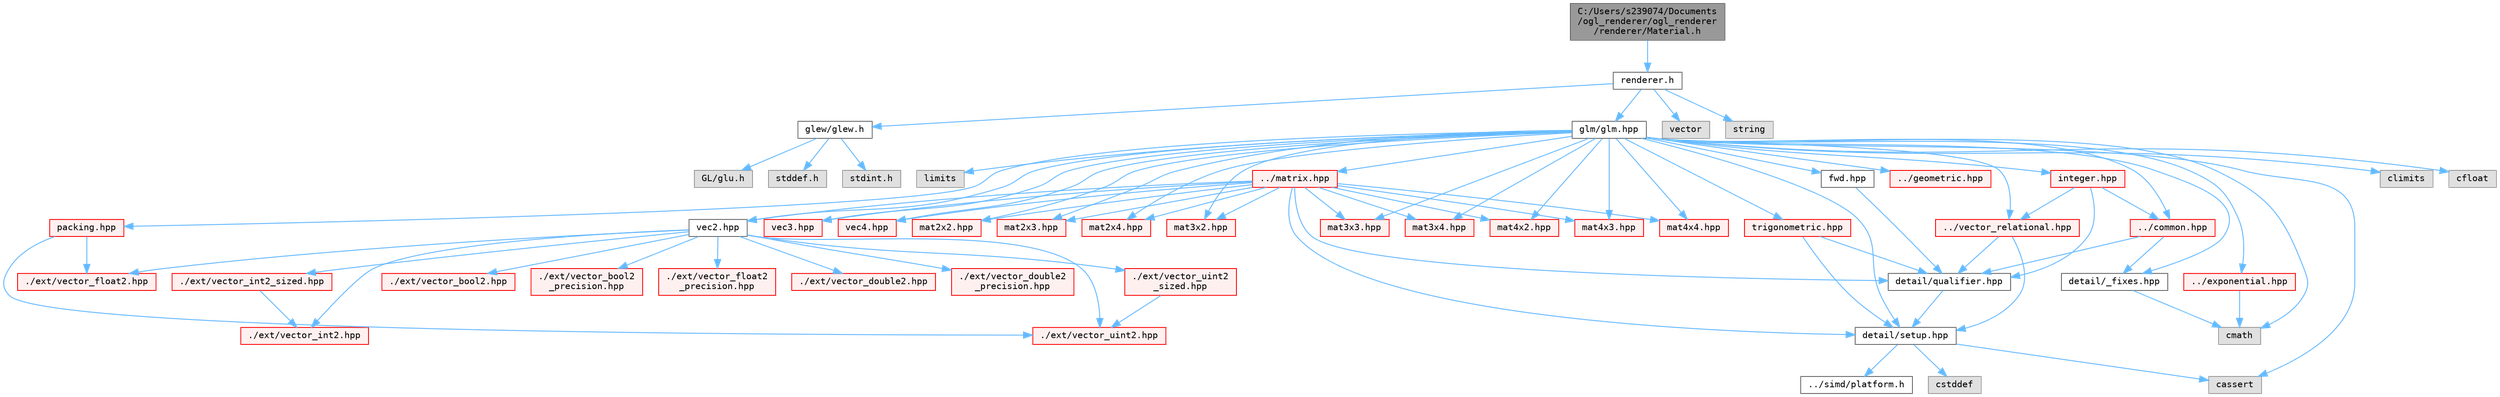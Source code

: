digraph "C:/Users/s239074/Documents/ogl_renderer/ogl_renderer/renderer/Material.h"
{
 // LATEX_PDF_SIZE
  bgcolor="transparent";
  edge [fontname=Terminal,fontsize=10,labelfontname=Helvetica,labelfontsize=10];
  node [fontname=Terminal,fontsize=10,shape=box,height=0.2,width=0.4];
  Node1 [label="C:/Users/s239074/Documents\l/ogl_renderer/ogl_renderer\l/renderer/Material.h",height=0.2,width=0.4,color="gray40", fillcolor="grey60", style="filled", fontcolor="black",tooltip=" "];
  Node1 -> Node2 [color="steelblue1",style="solid"];
  Node2 [label="renderer.h",height=0.2,width=0.4,color="grey40", fillcolor="white", style="filled",URL="$_renderer_8h.html",tooltip=" "];
  Node2 -> Node3 [color="steelblue1",style="solid"];
  Node3 [label="glew/glew.h",height=0.2,width=0.4,color="grey40", fillcolor="white", style="filled",URL="$glew_8h.html",tooltip=" "];
  Node3 -> Node4 [color="steelblue1",style="solid"];
  Node4 [label="stddef.h",height=0.2,width=0.4,color="grey60", fillcolor="#E0E0E0", style="filled",tooltip=" "];
  Node3 -> Node5 [color="steelblue1",style="solid"];
  Node5 [label="stdint.h",height=0.2,width=0.4,color="grey60", fillcolor="#E0E0E0", style="filled",tooltip=" "];
  Node3 -> Node6 [color="steelblue1",style="solid"];
  Node6 [label="GL/glu.h",height=0.2,width=0.4,color="grey60", fillcolor="#E0E0E0", style="filled",tooltip=" "];
  Node2 -> Node7 [color="steelblue1",style="solid"];
  Node7 [label="glm/glm.hpp",height=0.2,width=0.4,color="grey40", fillcolor="white", style="filled",URL="$glm_8hpp.html",tooltip=" "];
  Node7 -> Node8 [color="steelblue1",style="solid"];
  Node8 [label="detail/_fixes.hpp",height=0.2,width=0.4,color="grey40", fillcolor="white", style="filled",URL="$__fixes_8hpp.html",tooltip=" "];
  Node8 -> Node9 [color="steelblue1",style="solid"];
  Node9 [label="cmath",height=0.2,width=0.4,color="grey60", fillcolor="#E0E0E0", style="filled",tooltip=" "];
  Node7 -> Node10 [color="steelblue1",style="solid"];
  Node10 [label="detail/setup.hpp",height=0.2,width=0.4,color="grey40", fillcolor="white", style="filled",URL="$setup_8hpp.html",tooltip=" "];
  Node10 -> Node11 [color="steelblue1",style="solid"];
  Node11 [label="cassert",height=0.2,width=0.4,color="grey60", fillcolor="#E0E0E0", style="filled",tooltip=" "];
  Node10 -> Node12 [color="steelblue1",style="solid"];
  Node12 [label="cstddef",height=0.2,width=0.4,color="grey60", fillcolor="#E0E0E0", style="filled",tooltip=" "];
  Node10 -> Node13 [color="steelblue1",style="solid"];
  Node13 [label="../simd/platform.h",height=0.2,width=0.4,color="grey40", fillcolor="white", style="filled",URL="$platform_8h.html",tooltip=" "];
  Node7 -> Node9 [color="steelblue1",style="solid"];
  Node7 -> Node14 [color="steelblue1",style="solid"];
  Node14 [label="climits",height=0.2,width=0.4,color="grey60", fillcolor="#E0E0E0", style="filled",tooltip=" "];
  Node7 -> Node15 [color="steelblue1",style="solid"];
  Node15 [label="cfloat",height=0.2,width=0.4,color="grey60", fillcolor="#E0E0E0", style="filled",tooltip=" "];
  Node7 -> Node16 [color="steelblue1",style="solid"];
  Node16 [label="limits",height=0.2,width=0.4,color="grey60", fillcolor="#E0E0E0", style="filled",tooltip=" "];
  Node7 -> Node11 [color="steelblue1",style="solid"];
  Node7 -> Node17 [color="steelblue1",style="solid"];
  Node17 [label="fwd.hpp",height=0.2,width=0.4,color="grey40", fillcolor="white", style="filled",URL="$fwd_8hpp.html",tooltip=" "];
  Node17 -> Node18 [color="steelblue1",style="solid"];
  Node18 [label="detail/qualifier.hpp",height=0.2,width=0.4,color="grey40", fillcolor="white", style="filled",URL="$qualifier_8hpp.html",tooltip=" "];
  Node18 -> Node10 [color="steelblue1",style="solid"];
  Node7 -> Node19 [color="steelblue1",style="solid"];
  Node19 [label="vec2.hpp",height=0.2,width=0.4,color="grey40", fillcolor="white", style="filled",URL="$vec2_8hpp.html",tooltip=" "];
  Node19 -> Node20 [color="steelblue1",style="solid"];
  Node20 [label="./ext/vector_bool2.hpp",height=0.2,width=0.4,color="red", fillcolor="#FFF0F0", style="filled",URL="$vector__bool2_8hpp.html",tooltip=" "];
  Node19 -> Node24 [color="steelblue1",style="solid"];
  Node24 [label="./ext/vector_bool2\l_precision.hpp",height=0.2,width=0.4,color="red", fillcolor="#FFF0F0", style="filled",URL="$vector__bool2__precision_8hpp.html",tooltip=" "];
  Node19 -> Node25 [color="steelblue1",style="solid"];
  Node25 [label="./ext/vector_float2.hpp",height=0.2,width=0.4,color="red", fillcolor="#FFF0F0", style="filled",URL="$vector__float2_8hpp.html",tooltip=" "];
  Node19 -> Node26 [color="steelblue1",style="solid"];
  Node26 [label="./ext/vector_float2\l_precision.hpp",height=0.2,width=0.4,color="red", fillcolor="#FFF0F0", style="filled",URL="$vector__float2__precision_8hpp.html",tooltip=" "];
  Node19 -> Node27 [color="steelblue1",style="solid"];
  Node27 [label="./ext/vector_double2.hpp",height=0.2,width=0.4,color="red", fillcolor="#FFF0F0", style="filled",URL="$vector__double2_8hpp.html",tooltip=" "];
  Node19 -> Node28 [color="steelblue1",style="solid"];
  Node28 [label="./ext/vector_double2\l_precision.hpp",height=0.2,width=0.4,color="red", fillcolor="#FFF0F0", style="filled",URL="$vector__double2__precision_8hpp.html",tooltip=" "];
  Node19 -> Node29 [color="steelblue1",style="solid"];
  Node29 [label="./ext/vector_int2.hpp",height=0.2,width=0.4,color="red", fillcolor="#FFF0F0", style="filled",URL="$vector__int2_8hpp.html",tooltip=" "];
  Node19 -> Node30 [color="steelblue1",style="solid"];
  Node30 [label="./ext/vector_int2_sized.hpp",height=0.2,width=0.4,color="red", fillcolor="#FFF0F0", style="filled",URL="$vector__int2__sized_8hpp.html",tooltip=" "];
  Node30 -> Node29 [color="steelblue1",style="solid"];
  Node19 -> Node32 [color="steelblue1",style="solid"];
  Node32 [label="./ext/vector_uint2.hpp",height=0.2,width=0.4,color="red", fillcolor="#FFF0F0", style="filled",URL="$vector__uint2_8hpp.html",tooltip=" "];
  Node19 -> Node33 [color="steelblue1",style="solid"];
  Node33 [label="./ext/vector_uint2\l_sized.hpp",height=0.2,width=0.4,color="red", fillcolor="#FFF0F0", style="filled",URL="$vector__uint2__sized_8hpp.html",tooltip=" "];
  Node33 -> Node32 [color="steelblue1",style="solid"];
  Node7 -> Node35 [color="steelblue1",style="solid"];
  Node35 [label="vec3.hpp",height=0.2,width=0.4,color="red", fillcolor="#FFF0F0", style="filled",URL="$vec3_8hpp.html",tooltip=" "];
  Node7 -> Node48 [color="steelblue1",style="solid"];
  Node48 [label="vec4.hpp",height=0.2,width=0.4,color="red", fillcolor="#FFF0F0", style="filled",URL="$vec4_8hpp.html",tooltip=" "];
  Node7 -> Node61 [color="steelblue1",style="solid"];
  Node61 [label="mat2x2.hpp",height=0.2,width=0.4,color="red", fillcolor="#FFF0F0", style="filled",URL="$mat2x2_8hpp.html",tooltip=" "];
  Node7 -> Node66 [color="steelblue1",style="solid"];
  Node66 [label="mat2x3.hpp",height=0.2,width=0.4,color="red", fillcolor="#FFF0F0", style="filled",URL="$mat2x3_8hpp.html",tooltip=" "];
  Node7 -> Node73 [color="steelblue1",style="solid"];
  Node73 [label="mat2x4.hpp",height=0.2,width=0.4,color="red", fillcolor="#FFF0F0", style="filled",URL="$mat2x4_8hpp.html",tooltip=" "];
  Node7 -> Node80 [color="steelblue1",style="solid"];
  Node80 [label="mat3x2.hpp",height=0.2,width=0.4,color="red", fillcolor="#FFF0F0", style="filled",URL="$mat3x2_8hpp.html",tooltip=" "];
  Node7 -> Node87 [color="steelblue1",style="solid"];
  Node87 [label="mat3x3.hpp",height=0.2,width=0.4,color="red", fillcolor="#FFF0F0", style="filled",URL="$mat3x3_8hpp.html",tooltip=" "];
  Node7 -> Node94 [color="steelblue1",style="solid"];
  Node94 [label="mat3x4.hpp",height=0.2,width=0.4,color="red", fillcolor="#FFF0F0", style="filled",URL="$mat3x4_8hpp.html",tooltip=" "];
  Node7 -> Node101 [color="steelblue1",style="solid"];
  Node101 [label="mat4x2.hpp",height=0.2,width=0.4,color="red", fillcolor="#FFF0F0", style="filled",URL="$mat4x2_8hpp.html",tooltip=" "];
  Node7 -> Node108 [color="steelblue1",style="solid"];
  Node108 [label="mat4x3.hpp",height=0.2,width=0.4,color="red", fillcolor="#FFF0F0", style="filled",URL="$mat4x3_8hpp.html",tooltip=" "];
  Node7 -> Node115 [color="steelblue1",style="solid"];
  Node115 [label="mat4x4.hpp",height=0.2,width=0.4,color="red", fillcolor="#FFF0F0", style="filled",URL="$mat4x4_8hpp.html",tooltip=" "];
  Node7 -> Node139 [color="steelblue1",style="solid"];
  Node139 [label="trigonometric.hpp",height=0.2,width=0.4,color="red", fillcolor="#FFF0F0", style="filled",URL="$trigonometric_8hpp.html",tooltip=" "];
  Node139 -> Node10 [color="steelblue1",style="solid"];
  Node139 -> Node18 [color="steelblue1",style="solid"];
  Node7 -> Node125 [color="steelblue1",style="solid"];
  Node125 [label="../exponential.hpp",height=0.2,width=0.4,color="red", fillcolor="#FFF0F0", style="filled",URL="$exponential_8hpp.html",tooltip=" "];
  Node125 -> Node9 [color="steelblue1",style="solid"];
  Node7 -> Node133 [color="steelblue1",style="solid"];
  Node133 [label="../common.hpp",height=0.2,width=0.4,color="red", fillcolor="#FFF0F0", style="filled",URL="$common_8hpp.html",tooltip=" "];
  Node133 -> Node18 [color="steelblue1",style="solid"];
  Node133 -> Node8 [color="steelblue1",style="solid"];
  Node7 -> Node142 [color="steelblue1",style="solid"];
  Node142 [label="packing.hpp",height=0.2,width=0.4,color="red", fillcolor="#FFF0F0", style="filled",URL="$packing_8hpp.html",tooltip=" "];
  Node142 -> Node32 [color="steelblue1",style="solid"];
  Node142 -> Node25 [color="steelblue1",style="solid"];
  Node7 -> Node123 [color="steelblue1",style="solid"];
  Node123 [label="../geometric.hpp",height=0.2,width=0.4,color="red", fillcolor="#FFF0F0", style="filled",URL="$geometric_8hpp.html",tooltip=" "];
  Node7 -> Node65 [color="steelblue1",style="solid"];
  Node65 [label="../matrix.hpp",height=0.2,width=0.4,color="red", fillcolor="#FFF0F0", style="filled",URL="$matrix_8hpp.html",tooltip=" "];
  Node65 -> Node18 [color="steelblue1",style="solid"];
  Node65 -> Node10 [color="steelblue1",style="solid"];
  Node65 -> Node19 [color="steelblue1",style="solid"];
  Node65 -> Node35 [color="steelblue1",style="solid"];
  Node65 -> Node48 [color="steelblue1",style="solid"];
  Node65 -> Node61 [color="steelblue1",style="solid"];
  Node65 -> Node66 [color="steelblue1",style="solid"];
  Node65 -> Node73 [color="steelblue1",style="solid"];
  Node65 -> Node80 [color="steelblue1",style="solid"];
  Node65 -> Node87 [color="steelblue1",style="solid"];
  Node65 -> Node94 [color="steelblue1",style="solid"];
  Node65 -> Node101 [color="steelblue1",style="solid"];
  Node65 -> Node108 [color="steelblue1",style="solid"];
  Node65 -> Node115 [color="steelblue1",style="solid"];
  Node7 -> Node129 [color="steelblue1",style="solid"];
  Node129 [label="../vector_relational.hpp",height=0.2,width=0.4,color="red", fillcolor="#FFF0F0", style="filled",URL="$vector__relational_8hpp.html",tooltip=" "];
  Node129 -> Node18 [color="steelblue1",style="solid"];
  Node129 -> Node10 [color="steelblue1",style="solid"];
  Node7 -> Node146 [color="steelblue1",style="solid"];
  Node146 [label="integer.hpp",height=0.2,width=0.4,color="red", fillcolor="#FFF0F0", style="filled",URL="$integer_8hpp.html",tooltip=" "];
  Node146 -> Node18 [color="steelblue1",style="solid"];
  Node146 -> Node133 [color="steelblue1",style="solid"];
  Node146 -> Node129 [color="steelblue1",style="solid"];
  Node2 -> Node150 [color="steelblue1",style="solid"];
  Node150 [label="vector",height=0.2,width=0.4,color="grey60", fillcolor="#E0E0E0", style="filled",tooltip=" "];
  Node2 -> Node151 [color="steelblue1",style="solid"];
  Node151 [label="string",height=0.2,width=0.4,color="grey60", fillcolor="#E0E0E0", style="filled",tooltip=" "];
}
